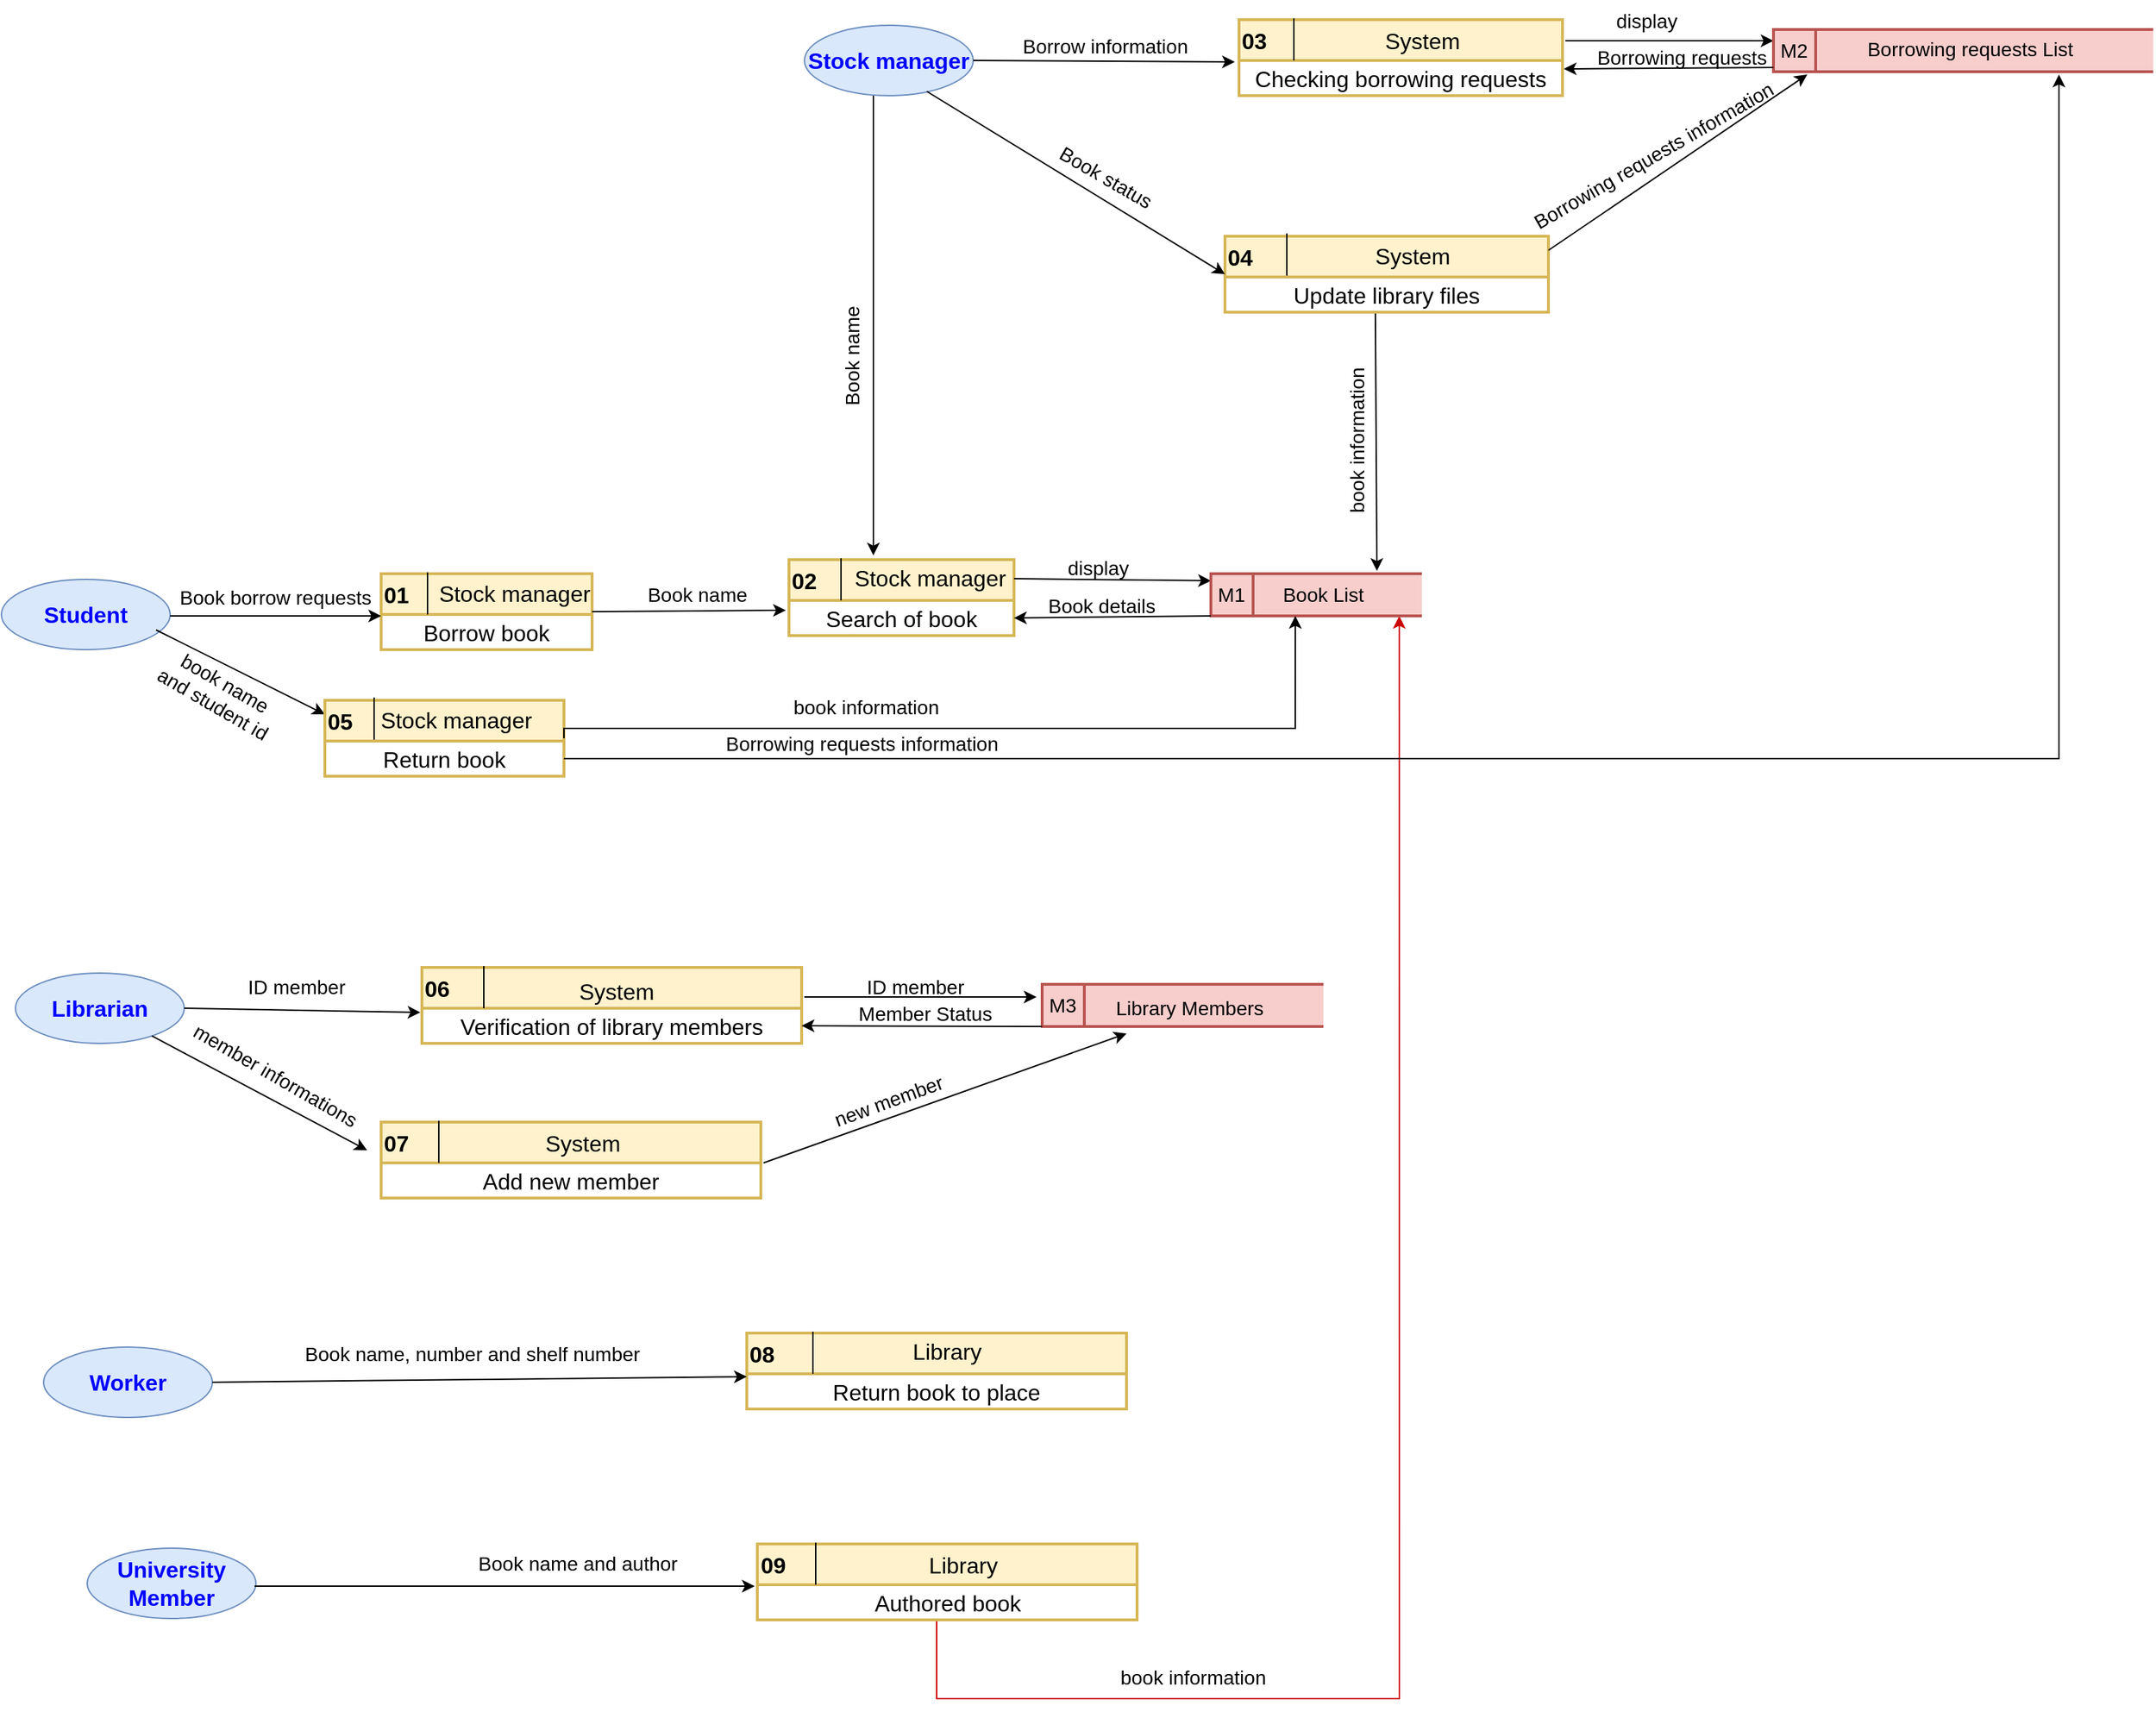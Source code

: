 <mxfile version="20.5.0" type="github">
  <diagram id="Cb4N7uoWFa2x06rsVJqx" name="Page-1">
    <mxGraphModel dx="1038" dy="1636" grid="1" gridSize="10" guides="1" tooltips="1" connect="1" arrows="1" fold="1" page="1" pageScale="1" pageWidth="850" pageHeight="1100" math="0" shadow="0">
      <root>
        <mxCell id="0" />
        <mxCell id="1" parent="0" />
        <mxCell id="afhZ0WOHf5EVJc9XDG2J-1" value="" style="endArrow=classic;html=1;rounded=0;fontSize=14;fontColor=#000000;exitX=0.5;exitY=1;exitDx=0;exitDy=0;entryX=0.893;entryY=1;entryDx=0;entryDy=0;entryPerimeter=0;edgeStyle=orthogonalEdgeStyle;strokeColor=#CC0000;" edge="1" parent="1" source="afhZ0WOHf5EVJc9XDG2J-70" target="afhZ0WOHf5EVJc9XDG2J-21">
          <mxGeometry width="50" height="50" relative="1" as="geometry">
            <mxPoint x="780" y="910" as="sourcePoint" />
            <mxPoint x="830" y="860" as="targetPoint" />
            <Array as="points">
              <mxPoint x="685" y="880" />
              <mxPoint x="1014" y="880" />
            </Array>
          </mxGeometry>
        </mxCell>
        <mxCell id="afhZ0WOHf5EVJc9XDG2J-2" value="&lt;b&gt;&lt;font style=&quot;font-size: 16px;&quot; color=&quot;#0000FF&quot;&gt;Student&lt;/font&gt;&lt;/b&gt;" style="ellipse;whiteSpace=wrap;html=1;fillColor=#dae8fc;strokeColor=#6c8ebf;" vertex="1" parent="1">
          <mxGeometry x="20" y="84" width="120" height="50" as="geometry" />
        </mxCell>
        <mxCell id="afhZ0WOHf5EVJc9XDG2J-3" value="&lt;b&gt;&lt;font style=&quot;font-size: 16px;&quot; color=&quot;#0000FF&quot;&gt;Stock manager&lt;/font&gt;&lt;/b&gt;" style="ellipse;whiteSpace=wrap;html=1;fillColor=#dae8fc;strokeColor=#6c8ebf;" vertex="1" parent="1">
          <mxGeometry x="591" y="-310" width="120" height="50" as="geometry" />
        </mxCell>
        <mxCell id="afhZ0WOHf5EVJc9XDG2J-4" value="&lt;b&gt;&lt;font style=&quot;font-size: 16px;&quot; color=&quot;#0000FF&quot;&gt;University Member&lt;/font&gt;&lt;/b&gt;" style="ellipse;whiteSpace=wrap;html=1;fillColor=#dae8fc;strokeColor=#6c8ebf;" vertex="1" parent="1">
          <mxGeometry x="81" y="773" width="120" height="50" as="geometry" />
        </mxCell>
        <mxCell id="afhZ0WOHf5EVJc9XDG2J-5" value="&lt;b&gt;&lt;font style=&quot;font-size: 16px;&quot; color=&quot;#0000FF&quot;&gt;Librarian&lt;/font&gt;&lt;/b&gt;" style="ellipse;whiteSpace=wrap;html=1;fillColor=#dae8fc;strokeColor=#6c8ebf;" vertex="1" parent="1">
          <mxGeometry x="30" y="364" width="120" height="50" as="geometry" />
        </mxCell>
        <mxCell id="afhZ0WOHf5EVJc9XDG2J-6" value="&lt;b&gt;&lt;font style=&quot;font-size: 16px;&quot; color=&quot;#0000FF&quot;&gt;Worker&lt;br&gt;&lt;/font&gt;&lt;/b&gt;" style="ellipse;whiteSpace=wrap;html=1;fillColor=#dae8fc;strokeColor=#6c8ebf;" vertex="1" parent="1">
          <mxGeometry x="50" y="630" width="120" height="50" as="geometry" />
        </mxCell>
        <mxCell id="afhZ0WOHf5EVJc9XDG2J-7" value="&lt;div align=&quot;left&quot;&gt;01&lt;/div&gt;" style="swimlane;fontStyle=1;align=left;verticalAlign=middle;childLayout=stackLayout;horizontal=1;startSize=29;horizontalStack=0;resizeParent=1;resizeParentMax=0;resizeLast=0;collapsible=0;marginBottom=0;html=1;fontSize=16;strokeWidth=2;fillColor=#fff2cc;strokeColor=#d6b656;" vertex="1" parent="1">
          <mxGeometry x="290" y="80" width="150" height="54" as="geometry" />
        </mxCell>
        <mxCell id="afhZ0WOHf5EVJc9XDG2J-8" value="&lt;div&gt;&lt;font color=&quot;#000000&quot;&gt;Borrow book&lt;/font&gt;&lt;/div&gt;" style="text;html=1;strokeColor=none;fillColor=none;align=center;verticalAlign=middle;spacingLeft=4;spacingRight=4;overflow=hidden;rotatable=0;points=[[0,0.5],[1,0.5]];portConstraint=eastwest;fontSize=16;fontColor=#0000FF;" vertex="1" parent="afhZ0WOHf5EVJc9XDG2J-7">
          <mxGeometry y="29" width="150" height="25" as="geometry" />
        </mxCell>
        <mxCell id="afhZ0WOHf5EVJc9XDG2J-9" value="" style="endArrow=classic;html=1;rounded=0;fontSize=16;fontColor=#0000FF;" edge="1" parent="1">
          <mxGeometry width="50" height="50" relative="1" as="geometry">
            <mxPoint x="140" y="110" as="sourcePoint" />
            <mxPoint x="290" y="110" as="targetPoint" />
          </mxGeometry>
        </mxCell>
        <mxCell id="afhZ0WOHf5EVJc9XDG2J-10" value="Book borrow requests" style="text;html=1;strokeColor=none;fillColor=none;align=center;verticalAlign=middle;whiteSpace=wrap;rounded=0;strokeWidth=2;fontSize=14;fontColor=#000000;" vertex="1" parent="1">
          <mxGeometry x="130" y="82" width="170" height="30" as="geometry" />
        </mxCell>
        <mxCell id="afhZ0WOHf5EVJc9XDG2J-11" value="" style="endArrow=classic;html=1;rounded=0;fontSize=14;fontColor=#000000;" edge="1" parent="1">
          <mxGeometry width="50" height="50" relative="1" as="geometry">
            <mxPoint x="130" y="120" as="sourcePoint" />
            <mxPoint x="250" y="180" as="targetPoint" />
          </mxGeometry>
        </mxCell>
        <mxCell id="afhZ0WOHf5EVJc9XDG2J-12" value="&lt;div align=&quot;left&quot;&gt;05&lt;/div&gt;" style="swimlane;fontStyle=1;align=left;verticalAlign=middle;childLayout=stackLayout;horizontal=1;startSize=29;horizontalStack=0;resizeParent=1;resizeParentMax=0;resizeLast=0;collapsible=0;marginBottom=0;html=1;fontSize=16;strokeWidth=2;fillColor=#fff2cc;strokeColor=#d6b656;" vertex="1" parent="1">
          <mxGeometry x="250" y="170" width="170" height="54" as="geometry" />
        </mxCell>
        <mxCell id="afhZ0WOHf5EVJc9XDG2J-13" value="&lt;div&gt;&lt;font color=&quot;#000000&quot;&gt;Return book&lt;/font&gt;&lt;/div&gt;" style="text;html=1;strokeColor=none;fillColor=none;align=center;verticalAlign=middle;spacingLeft=4;spacingRight=4;overflow=hidden;rotatable=0;points=[[0,0.5],[1,0.5]];portConstraint=eastwest;fontSize=16;fontColor=#0000FF;" vertex="1" parent="afhZ0WOHf5EVJc9XDG2J-12">
          <mxGeometry y="29" width="170" height="25" as="geometry" />
        </mxCell>
        <mxCell id="afhZ0WOHf5EVJc9XDG2J-14" value="&lt;div align=&quot;left&quot;&gt;02&lt;/div&gt;" style="swimlane;fontStyle=1;align=left;verticalAlign=middle;childLayout=stackLayout;horizontal=1;startSize=29;horizontalStack=0;resizeParent=1;resizeParentMax=0;resizeLast=0;collapsible=0;marginBottom=0;html=1;fontSize=16;strokeWidth=2;fillColor=#fff2cc;strokeColor=#d6b656;" vertex="1" parent="1">
          <mxGeometry x="580" y="70" width="160" height="54" as="geometry" />
        </mxCell>
        <mxCell id="afhZ0WOHf5EVJc9XDG2J-15" value="&lt;div&gt;&lt;font color=&quot;#000000&quot;&gt;Search of book&lt;/font&gt;&lt;/div&gt;" style="text;html=1;strokeColor=none;fillColor=none;align=center;verticalAlign=middle;spacingLeft=4;spacingRight=4;overflow=hidden;rotatable=0;points=[[0,0.5],[1,0.5]];portConstraint=eastwest;fontSize=16;fontColor=#0000FF;" vertex="1" parent="afhZ0WOHf5EVJc9XDG2J-14">
          <mxGeometry y="29" width="160" height="25" as="geometry" />
        </mxCell>
        <mxCell id="afhZ0WOHf5EVJc9XDG2J-16" value="" style="endArrow=classic;html=1;rounded=0;fontSize=14;fontColor=#000000;entryX=-0.014;entryY=0.28;entryDx=0;entryDy=0;exitX=1;exitY=0.5;exitDx=0;exitDy=0;entryPerimeter=0;" edge="1" parent="1" source="afhZ0WOHf5EVJc9XDG2J-7" target="afhZ0WOHf5EVJc9XDG2J-15">
          <mxGeometry width="50" height="50" relative="1" as="geometry">
            <mxPoint x="440" y="120" as="sourcePoint" />
            <mxPoint x="490" y="70" as="targetPoint" />
          </mxGeometry>
        </mxCell>
        <mxCell id="afhZ0WOHf5EVJc9XDG2J-17" value="Book name" style="text;html=1;strokeColor=none;fillColor=none;align=center;verticalAlign=middle;whiteSpace=wrap;rounded=0;strokeWidth=2;fontSize=14;fontColor=#000000;" vertex="1" parent="1">
          <mxGeometry x="470" y="80" width="90" height="30" as="geometry" />
        </mxCell>
        <mxCell id="afhZ0WOHf5EVJc9XDG2J-18" value="" style="endArrow=classic;html=1;rounded=0;fontSize=14;fontColor=#000000;entryX=0.2;entryY=-0.033;entryDx=0;entryDy=0;entryPerimeter=0;" edge="1" parent="1" target="afhZ0WOHf5EVJc9XDG2J-85">
          <mxGeometry width="50" height="50" relative="1" as="geometry">
            <mxPoint x="640" y="-260" as="sourcePoint" />
            <mxPoint x="480" y="-20" as="targetPoint" />
          </mxGeometry>
        </mxCell>
        <mxCell id="afhZ0WOHf5EVJc9XDG2J-19" value="" style="endArrow=classic;html=1;rounded=0;fontSize=14;fontColor=#000000;entryX=0;entryY=0.5;entryDx=0;entryDy=0;exitX=1;exitY=0.25;exitDx=0;exitDy=0;" edge="1" parent="1" source="afhZ0WOHf5EVJc9XDG2J-14">
          <mxGeometry width="50" height="50" relative="1" as="geometry">
            <mxPoint x="720" y="87" as="sourcePoint" />
            <mxPoint x="880" y="85" as="targetPoint" />
          </mxGeometry>
        </mxCell>
        <mxCell id="afhZ0WOHf5EVJc9XDG2J-20" value="Book name" style="text;html=1;strokeColor=none;fillColor=none;align=center;verticalAlign=middle;whiteSpace=wrap;rounded=0;strokeWidth=2;fontSize=14;fontColor=#000000;rotation=-90;" vertex="1" parent="1">
          <mxGeometry x="580" y="-90" width="90" height="30" as="geometry" />
        </mxCell>
        <mxCell id="afhZ0WOHf5EVJc9XDG2J-21" value="M1" style="html=1;dashed=0;whitespace=wrap;shape=mxgraph.dfd.dataStoreID;align=left;spacingLeft=3;points=[[0,0],[0.5,0],[1,0],[0,0.5],[1,0.5],[0,1],[0.5,1],[1,1]];strokeWidth=2;fontSize=14;fillColor=#f8cecc;strokeColor=#b85450;" vertex="1" parent="1">
          <mxGeometry x="880" y="80" width="150" height="30" as="geometry" />
        </mxCell>
        <mxCell id="afhZ0WOHf5EVJc9XDG2J-22" value="Book List" style="text;html=1;strokeColor=none;fillColor=none;align=center;verticalAlign=middle;whiteSpace=wrap;rounded=0;strokeWidth=2;fontSize=14;fontColor=#000000;" vertex="1" parent="1">
          <mxGeometry x="930" y="80" width="60" height="30" as="geometry" />
        </mxCell>
        <mxCell id="afhZ0WOHf5EVJc9XDG2J-23" value="display" style="text;html=1;strokeColor=none;fillColor=none;align=center;verticalAlign=middle;whiteSpace=wrap;rounded=0;strokeWidth=2;fontSize=14;fontColor=#000000;" vertex="1" parent="1">
          <mxGeometry x="770" y="61" width="60" height="30" as="geometry" />
        </mxCell>
        <mxCell id="afhZ0WOHf5EVJc9XDG2J-24" value="book name and student id" style="text;html=1;strokeColor=none;fillColor=none;align=center;verticalAlign=middle;whiteSpace=wrap;rounded=0;strokeWidth=2;fontSize=14;fontColor=#000000;rotation=30;" vertex="1" parent="1">
          <mxGeometry x="130" y="150" width="90" height="30" as="geometry" />
        </mxCell>
        <mxCell id="afhZ0WOHf5EVJc9XDG2J-25" value="&lt;div align=&quot;left&quot;&gt;03&lt;/div&gt;" style="swimlane;fontStyle=1;align=left;verticalAlign=middle;childLayout=stackLayout;horizontal=1;startSize=29;horizontalStack=0;resizeParent=1;resizeParentMax=0;resizeLast=0;collapsible=0;marginBottom=0;html=1;fontSize=16;strokeWidth=2;fillColor=#fff2cc;strokeColor=#d6b656;" vertex="1" parent="1">
          <mxGeometry x="900" y="-314" width="230" height="54" as="geometry" />
        </mxCell>
        <mxCell id="afhZ0WOHf5EVJc9XDG2J-26" value="&lt;font color=&quot;#000000&quot;&gt;Checking borrowing requests&lt;/font&gt;" style="text;html=1;strokeColor=none;fillColor=none;align=center;verticalAlign=middle;spacingLeft=4;spacingRight=4;overflow=hidden;rotatable=0;points=[[0,0.5],[1,0.5]];portConstraint=eastwest;fontSize=16;fontColor=#0000FF;" vertex="1" parent="afhZ0WOHf5EVJc9XDG2J-25">
          <mxGeometry y="29" width="230" height="25" as="geometry" />
        </mxCell>
        <mxCell id="afhZ0WOHf5EVJc9XDG2J-27" value="" style="endArrow=none;html=1;rounded=0;" edge="1" parent="afhZ0WOHf5EVJc9XDG2J-25">
          <mxGeometry width="50" height="50" relative="1" as="geometry">
            <mxPoint x="39" y="29" as="sourcePoint" />
            <mxPoint x="39" y="-1" as="targetPoint" />
          </mxGeometry>
        </mxCell>
        <mxCell id="afhZ0WOHf5EVJc9XDG2J-28" value="" style="endArrow=classic;html=1;rounded=0;fontSize=14;fontColor=#000000;entryX=-0.013;entryY=0.04;entryDx=0;entryDy=0;exitX=1;exitY=0.5;exitDx=0;exitDy=0;entryPerimeter=0;" edge="1" parent="1" source="afhZ0WOHf5EVJc9XDG2J-3" target="afhZ0WOHf5EVJc9XDG2J-26">
          <mxGeometry width="50" height="50" relative="1" as="geometry">
            <mxPoint x="790" y="-240" as="sourcePoint" />
            <mxPoint x="840" y="-290" as="targetPoint" />
          </mxGeometry>
        </mxCell>
        <mxCell id="afhZ0WOHf5EVJc9XDG2J-29" value="Borrow information" style="text;html=1;strokeColor=none;fillColor=none;align=center;verticalAlign=middle;whiteSpace=wrap;rounded=0;strokeWidth=2;fontSize=14;fontColor=#000000;" vertex="1" parent="1">
          <mxGeometry x="720" y="-310" width="170" height="30" as="geometry" />
        </mxCell>
        <mxCell id="afhZ0WOHf5EVJc9XDG2J-30" value="" style="endArrow=classic;html=1;fontFamily=Helvetica;fontSize=14;fontColor=#000000;align=center;strokeColor=default;" edge="1" parent="1">
          <mxGeometry width="50" height="50" relative="1" as="geometry">
            <mxPoint x="1132.07" y="-299" as="sourcePoint" />
            <mxPoint x="1280" y="-299" as="targetPoint" />
          </mxGeometry>
        </mxCell>
        <mxCell id="afhZ0WOHf5EVJc9XDG2J-31" value="display" style="text;html=1;strokeColor=none;fillColor=none;align=center;verticalAlign=middle;whiteSpace=wrap;rounded=0;strokeWidth=2;fontSize=14;fontColor=#000000;" vertex="1" parent="1">
          <mxGeometry x="1160" y="-328" width="60" height="30" as="geometry" />
        </mxCell>
        <mxCell id="afhZ0WOHf5EVJc9XDG2J-32" value="M2" style="html=1;dashed=0;whitespace=wrap;shape=mxgraph.dfd.dataStoreID;align=left;spacingLeft=3;points=[[0,0],[0.5,0],[1,0],[0,0.5],[1,0.5],[0,1],[0.5,1],[1,1]];strokeWidth=2;fontSize=14;fillColor=#f8cecc;strokeColor=#b85450;" vertex="1" parent="1">
          <mxGeometry x="1280" y="-307" width="270" height="30" as="geometry" />
        </mxCell>
        <mxCell id="afhZ0WOHf5EVJc9XDG2J-33" value="&lt;font color=&quot;#000000&quot;&gt;Borrowing requests &lt;/font&gt;List" style="text;html=1;strokeColor=none;fillColor=none;align=center;verticalAlign=middle;whiteSpace=wrap;rounded=0;strokeWidth=2;fontSize=14;fontColor=#000000;" vertex="1" parent="1">
          <mxGeometry x="1330" y="-308" width="180" height="30" as="geometry" />
        </mxCell>
        <mxCell id="afhZ0WOHf5EVJc9XDG2J-34" value="&lt;div align=&quot;left&quot;&gt;04&lt;/div&gt;" style="swimlane;fontStyle=1;align=left;verticalAlign=middle;childLayout=stackLayout;horizontal=1;startSize=29;horizontalStack=0;resizeParent=1;resizeParentMax=0;resizeLast=0;collapsible=0;marginBottom=0;html=1;fontSize=16;strokeWidth=2;fillColor=#fff2cc;strokeColor=#d6b656;" vertex="1" parent="1">
          <mxGeometry x="890" y="-160" width="230" height="54" as="geometry" />
        </mxCell>
        <mxCell id="afhZ0WOHf5EVJc9XDG2J-35" value="&lt;font color=&quot;#000000&quot;&gt;Update library files&lt;/font&gt;" style="text;html=1;strokeColor=none;fillColor=none;align=center;verticalAlign=middle;spacingLeft=4;spacingRight=4;overflow=hidden;rotatable=0;points=[[0,0.5],[1,0.5]];portConstraint=eastwest;fontSize=16;fontColor=#0000FF;" vertex="1" parent="afhZ0WOHf5EVJc9XDG2J-34">
          <mxGeometry y="29" width="230" height="25" as="geometry" />
        </mxCell>
        <mxCell id="afhZ0WOHf5EVJc9XDG2J-36" value="" style="endArrow=classic;html=1;rounded=0;fontSize=14;fontColor=#000000;entryX=0;entryY=0.5;entryDx=0;entryDy=0;exitX=0.725;exitY=0.94;exitDx=0;exitDy=0;exitPerimeter=0;" edge="1" parent="1" source="afhZ0WOHf5EVJc9XDG2J-3" target="afhZ0WOHf5EVJc9XDG2J-34">
          <mxGeometry width="50" height="50" relative="1" as="geometry">
            <mxPoint x="780" y="-170" as="sourcePoint" />
            <mxPoint x="830" y="-220" as="targetPoint" />
          </mxGeometry>
        </mxCell>
        <mxCell id="afhZ0WOHf5EVJc9XDG2J-37" value="Book status " style="text;html=1;strokeColor=none;fillColor=none;align=center;verticalAlign=middle;whiteSpace=wrap;rounded=0;strokeWidth=2;fontSize=14;fontColor=#000000;rotation=30;" vertex="1" parent="1">
          <mxGeometry x="735.5" y="-217" width="139" height="30" as="geometry" />
        </mxCell>
        <mxCell id="afhZ0WOHf5EVJc9XDG2J-38" value="" style="endArrow=classic;html=1;rounded=0;fontSize=14;fontColor=#000000;entryX=0.089;entryY=1.067;entryDx=0;entryDy=0;entryPerimeter=0;" edge="1" parent="1" target="afhZ0WOHf5EVJc9XDG2J-32">
          <mxGeometry width="50" height="50" relative="1" as="geometry">
            <mxPoint x="1120" y="-150" as="sourcePoint" />
            <mxPoint x="1170" y="-200" as="targetPoint" />
          </mxGeometry>
        </mxCell>
        <mxCell id="afhZ0WOHf5EVJc9XDG2J-39" value="" style="endArrow=classic;html=1;rounded=0;fontSize=14;fontColor=#000000;exitX=0.465;exitY=1.04;exitDx=0;exitDy=0;exitPerimeter=0;entryX=0.787;entryY=-0.067;entryDx=0;entryDy=0;entryPerimeter=0;" edge="1" parent="1" source="afhZ0WOHf5EVJc9XDG2J-35" target="afhZ0WOHf5EVJc9XDG2J-21">
          <mxGeometry width="50" height="50" relative="1" as="geometry">
            <mxPoint x="840" as="sourcePoint" />
            <mxPoint x="890" y="-50" as="targetPoint" />
          </mxGeometry>
        </mxCell>
        <mxCell id="afhZ0WOHf5EVJc9XDG2J-40" value="&lt;font color=&quot;#000000&quot;&gt;Borrowing requests &lt;/font&gt;information " style="text;html=1;strokeColor=none;fillColor=none;align=center;verticalAlign=middle;whiteSpace=wrap;rounded=0;strokeWidth=2;fontSize=14;fontColor=#000000;rotation=-30;" vertex="1" parent="1">
          <mxGeometry x="1095.5" y="-237" width="197.5" height="40" as="geometry" />
        </mxCell>
        <mxCell id="afhZ0WOHf5EVJc9XDG2J-41" value="book information " style="text;html=1;strokeColor=none;fillColor=none;align=center;verticalAlign=middle;whiteSpace=wrap;rounded=0;strokeWidth=2;fontSize=14;fontColor=#000000;rotation=0;" vertex="1" parent="1">
          <mxGeometry x="570" y="160" width="130" height="30" as="geometry" />
        </mxCell>
        <mxCell id="afhZ0WOHf5EVJc9XDG2J-42" value="" style="endArrow=classic;html=1;rounded=0;fontSize=14;fontColor=#000000;entryX=1.004;entryY=0.24;entryDx=0;entryDy=0;entryPerimeter=0;" edge="1" parent="1" target="afhZ0WOHf5EVJc9XDG2J-26">
          <mxGeometry width="50" height="50" relative="1" as="geometry">
            <mxPoint x="1280" y="-280" as="sourcePoint" />
            <mxPoint x="1190" y="-270" as="targetPoint" />
          </mxGeometry>
        </mxCell>
        <mxCell id="afhZ0WOHf5EVJc9XDG2J-43" value="&lt;font color=&quot;#000000&quot;&gt;Borrowing request&lt;/font&gt;s" style="text;html=1;strokeColor=none;fillColor=none;align=center;verticalAlign=middle;whiteSpace=wrap;rounded=0;strokeWidth=2;fontSize=14;fontColor=#000000;" vertex="1" parent="1">
          <mxGeometry x="1140" y="-302" width="150" height="30" as="geometry" />
        </mxCell>
        <mxCell id="afhZ0WOHf5EVJc9XDG2J-44" value="" style="endArrow=classic;html=1;rounded=0;fontSize=14;fontColor=#000000;exitX=0;exitY=1;exitDx=0;exitDy=0;entryX=1;entryY=0.5;entryDx=0;entryDy=0;" edge="1" parent="1" source="afhZ0WOHf5EVJc9XDG2J-21" target="afhZ0WOHf5EVJc9XDG2J-15">
          <mxGeometry width="50" height="50" relative="1" as="geometry">
            <mxPoint x="750" y="180" as="sourcePoint" />
            <mxPoint x="800" y="130" as="targetPoint" />
          </mxGeometry>
        </mxCell>
        <mxCell id="afhZ0WOHf5EVJc9XDG2J-45" value="Book details" style="text;html=1;strokeColor=none;fillColor=none;align=center;verticalAlign=middle;whiteSpace=wrap;rounded=0;strokeWidth=2;fontSize=14;fontColor=#000000;" vertex="1" parent="1">
          <mxGeometry x="760" y="88" width="85" height="30" as="geometry" />
        </mxCell>
        <mxCell id="afhZ0WOHf5EVJc9XDG2J-46" value="" style="endArrow=classic;html=1;rounded=0;fontSize=14;fontColor=#000000;entryX=0.167;entryY=1;entryDx=0;entryDy=0;entryPerimeter=0;exitX=1;exitY=0.5;exitDx=0;exitDy=0;edgeStyle=orthogonalEdgeStyle;" edge="1" parent="1" source="afhZ0WOHf5EVJc9XDG2J-12" target="afhZ0WOHf5EVJc9XDG2J-22">
          <mxGeometry width="50" height="50" relative="1" as="geometry">
            <mxPoint x="400" y="230" as="sourcePoint" />
            <mxPoint x="940" y="120" as="targetPoint" />
            <Array as="points">
              <mxPoint x="420" y="190" />
              <mxPoint x="940" y="190" />
            </Array>
          </mxGeometry>
        </mxCell>
        <mxCell id="afhZ0WOHf5EVJc9XDG2J-47" value="book information " style="text;html=1;strokeColor=none;fillColor=none;align=center;verticalAlign=middle;whiteSpace=wrap;rounded=0;strokeWidth=2;fontSize=14;fontColor=#000000;rotation=-90;" vertex="1" parent="1">
          <mxGeometry x="919" y="-30" width="130" height="30" as="geometry" />
        </mxCell>
        <mxCell id="afhZ0WOHf5EVJc9XDG2J-48" value="" style="endArrow=classic;html=1;rounded=0;fontSize=14;fontColor=#000000;entryX=0.85;entryY=1.1;entryDx=0;entryDy=0;entryPerimeter=0;exitX=1;exitY=0.5;exitDx=0;exitDy=0;edgeStyle=orthogonalEdgeStyle;" edge="1" parent="1" source="afhZ0WOHf5EVJc9XDG2J-13" target="afhZ0WOHf5EVJc9XDG2J-33">
          <mxGeometry width="50" height="50" relative="1" as="geometry">
            <mxPoint x="560" y="290" as="sourcePoint" />
            <mxPoint x="610" y="240" as="targetPoint" />
          </mxGeometry>
        </mxCell>
        <mxCell id="afhZ0WOHf5EVJc9XDG2J-49" value="&lt;font color=&quot;#000000&quot;&gt;Borrowing requests &lt;/font&gt;information " style="text;html=1;strokeColor=none;fillColor=none;align=center;verticalAlign=middle;whiteSpace=wrap;rounded=0;strokeWidth=2;fontSize=14;fontColor=#000000;rotation=0;" vertex="1" parent="1">
          <mxGeometry x="447" y="186" width="370" height="30" as="geometry" />
        </mxCell>
        <mxCell id="afhZ0WOHf5EVJc9XDG2J-50" value="&lt;div align=&quot;left&quot;&gt;06&lt;/div&gt;" style="swimlane;fontStyle=1;align=left;verticalAlign=middle;childLayout=stackLayout;horizontal=1;startSize=29;horizontalStack=0;resizeParent=1;resizeParentMax=0;resizeLast=0;collapsible=0;marginBottom=0;html=1;fontSize=16;strokeWidth=2;fillColor=#fff2cc;strokeColor=#d6b656;" vertex="1" parent="1">
          <mxGeometry x="319" y="360" width="270" height="54" as="geometry" />
        </mxCell>
        <mxCell id="afhZ0WOHf5EVJc9XDG2J-51" value="&lt;font color=&quot;#000000&quot;&gt;Verification of library members&lt;/font&gt;" style="text;html=1;strokeColor=none;fillColor=none;align=center;verticalAlign=middle;spacingLeft=4;spacingRight=4;overflow=hidden;rotatable=0;points=[[0,0.5],[1,0.5]];portConstraint=eastwest;fontSize=16;fontColor=#0000FF;" vertex="1" parent="afhZ0WOHf5EVJc9XDG2J-50">
          <mxGeometry y="29" width="270" height="25" as="geometry" />
        </mxCell>
        <mxCell id="afhZ0WOHf5EVJc9XDG2J-52" value="" style="endArrow=classic;html=1;rounded=0;fontSize=14;fontColor=#000000;exitX=1;exitY=0.5;exitDx=0;exitDy=0;entryX=-0.004;entryY=0.12;entryDx=0;entryDy=0;entryPerimeter=0;" edge="1" parent="1" source="afhZ0WOHf5EVJc9XDG2J-5" target="afhZ0WOHf5EVJc9XDG2J-51">
          <mxGeometry width="50" height="50" relative="1" as="geometry">
            <mxPoint x="190" y="410" as="sourcePoint" />
            <mxPoint x="310" y="390" as="targetPoint" />
          </mxGeometry>
        </mxCell>
        <mxCell id="afhZ0WOHf5EVJc9XDG2J-53" value="&lt;font color=&quot;#000000&quot;&gt;ID member&lt;/font&gt;" style="text;html=1;strokeColor=none;fillColor=none;align=center;verticalAlign=middle;whiteSpace=wrap;rounded=0;strokeWidth=2;fontSize=14;fontColor=#000000;" vertex="1" parent="1">
          <mxGeometry x="170" y="359" width="120" height="30" as="geometry" />
        </mxCell>
        <mxCell id="afhZ0WOHf5EVJc9XDG2J-54" value="&lt;div align=&quot;left&quot;&gt;M3&lt;/div&gt;" style="html=1;dashed=0;whitespace=wrap;shape=mxgraph.dfd.dataStoreID;align=left;spacingLeft=3;points=[[0,0],[0.5,0],[1,0],[0,0.5],[1,0.5],[0,1],[0.5,1],[1,1]];strokeWidth=2;fontSize=14;fillColor=#f8cecc;strokeColor=#b85450;" vertex="1" parent="1">
          <mxGeometry x="760" y="372" width="200" height="30" as="geometry" />
        </mxCell>
        <mxCell id="afhZ0WOHf5EVJc9XDG2J-55" value="&lt;font color=&quot;#000000&quot;&gt;Library Members&lt;/font&gt;" style="text;html=1;strokeColor=none;fillColor=none;align=center;verticalAlign=middle;whiteSpace=wrap;rounded=0;strokeWidth=2;fontSize=14;fontColor=#000000;" vertex="1" parent="1">
          <mxGeometry x="790" y="374" width="150" height="30" as="geometry" />
        </mxCell>
        <mxCell id="afhZ0WOHf5EVJc9XDG2J-56" value="" style="endArrow=classic;html=1;rounded=0;fontSize=14;fontColor=#000000;entryX=-0.02;entryY=0.3;entryDx=0;entryDy=0;entryPerimeter=0;exitX=1.007;exitY=0.389;exitDx=0;exitDy=0;exitPerimeter=0;" edge="1" parent="1" source="afhZ0WOHf5EVJc9XDG2J-50" target="afhZ0WOHf5EVJc9XDG2J-54">
          <mxGeometry width="50" height="50" relative="1" as="geometry">
            <mxPoint x="650" y="420" as="sourcePoint" />
            <mxPoint x="700" y="370" as="targetPoint" />
          </mxGeometry>
        </mxCell>
        <mxCell id="afhZ0WOHf5EVJc9XDG2J-57" value="&lt;font color=&quot;#000000&quot;&gt;ID member&lt;/font&gt;" style="text;html=1;strokeColor=none;fillColor=none;align=center;verticalAlign=middle;whiteSpace=wrap;rounded=0;strokeWidth=2;fontSize=14;fontColor=#000000;" vertex="1" parent="1">
          <mxGeometry x="610" y="359" width="120" height="30" as="geometry" />
        </mxCell>
        <mxCell id="afhZ0WOHf5EVJc9XDG2J-58" value="" style="endArrow=classic;html=1;rounded=0;fontSize=14;fontColor=#000000;exitX=0;exitY=1;exitDx=0;exitDy=0;entryX=1;entryY=0.5;entryDx=0;entryDy=0;" edge="1" parent="1" source="afhZ0WOHf5EVJc9XDG2J-54" target="afhZ0WOHf5EVJc9XDG2J-51">
          <mxGeometry width="50" height="50" relative="1" as="geometry">
            <mxPoint x="630" y="470" as="sourcePoint" />
            <mxPoint x="680" y="420" as="targetPoint" />
          </mxGeometry>
        </mxCell>
        <mxCell id="afhZ0WOHf5EVJc9XDG2J-59" value="Member Status" style="text;html=1;strokeColor=none;fillColor=none;align=center;verticalAlign=middle;whiteSpace=wrap;rounded=0;strokeWidth=2;fontSize=14;fontColor=#000000;" vertex="1" parent="1">
          <mxGeometry x="572" y="378" width="210" height="30" as="geometry" />
        </mxCell>
        <mxCell id="afhZ0WOHf5EVJc9XDG2J-60" value="" style="endArrow=classic;html=1;rounded=0;fontSize=14;fontColor=#000000;" edge="1" parent="1" source="afhZ0WOHf5EVJc9XDG2J-5">
          <mxGeometry width="50" height="50" relative="1" as="geometry">
            <mxPoint x="230" y="520" as="sourcePoint" />
            <mxPoint x="280" y="490" as="targetPoint" />
          </mxGeometry>
        </mxCell>
        <mxCell id="afhZ0WOHf5EVJc9XDG2J-61" value="member informations" style="text;html=1;strokeColor=none;fillColor=none;align=center;verticalAlign=middle;whiteSpace=wrap;rounded=0;strokeWidth=2;fontSize=14;fontColor=#000000;rotation=30;" vertex="1" parent="1">
          <mxGeometry x="130" y="422" width="170" height="30" as="geometry" />
        </mxCell>
        <mxCell id="afhZ0WOHf5EVJc9XDG2J-62" value="&lt;div align=&quot;left&quot;&gt;07&lt;/div&gt;" style="swimlane;fontStyle=1;align=left;verticalAlign=middle;childLayout=stackLayout;horizontal=1;startSize=29;horizontalStack=0;resizeParent=1;resizeParentMax=0;resizeLast=0;collapsible=0;marginBottom=0;html=1;fontSize=16;strokeWidth=2;fillColor=#fff2cc;strokeColor=#d6b656;" vertex="1" parent="1">
          <mxGeometry x="290" y="470" width="270" height="54" as="geometry" />
        </mxCell>
        <mxCell id="afhZ0WOHf5EVJc9XDG2J-63" value="&lt;font color=&quot;#000000&quot;&gt;Add new member&lt;/font&gt;" style="text;html=1;strokeColor=none;fillColor=none;align=center;verticalAlign=middle;spacingLeft=4;spacingRight=4;overflow=hidden;rotatable=0;points=[[0,0.5],[1,0.5]];portConstraint=eastwest;fontSize=16;fontColor=#0000FF;" vertex="1" parent="afhZ0WOHf5EVJc9XDG2J-62">
          <mxGeometry y="29" width="270" height="25" as="geometry" />
        </mxCell>
        <mxCell id="afhZ0WOHf5EVJc9XDG2J-64" value="" style="endArrow=classic;html=1;rounded=0;fontSize=14;fontColor=#000000;entryX=0.2;entryY=1.1;entryDx=0;entryDy=0;entryPerimeter=0;exitX=1.007;exitY=0;exitDx=0;exitDy=0;exitPerimeter=0;" edge="1" parent="1" source="afhZ0WOHf5EVJc9XDG2J-63" target="afhZ0WOHf5EVJc9XDG2J-55">
          <mxGeometry width="50" height="50" relative="1" as="geometry">
            <mxPoint x="570" y="520" as="sourcePoint" />
            <mxPoint x="620" y="470" as="targetPoint" />
          </mxGeometry>
        </mxCell>
        <mxCell id="afhZ0WOHf5EVJc9XDG2J-65" value="&lt;font color=&quot;#000000&quot;&gt;new member&lt;/font&gt;" style="text;html=1;strokeColor=none;fillColor=none;align=center;verticalAlign=middle;whiteSpace=wrap;rounded=0;strokeWidth=2;fontSize=14;fontColor=#000000;rotation=-20;" vertex="1" parent="1">
          <mxGeometry x="554" y="440" width="194" height="30" as="geometry" />
        </mxCell>
        <mxCell id="afhZ0WOHf5EVJc9XDG2J-66" value="&lt;div align=&quot;left&quot;&gt;08&lt;/div&gt;" style="swimlane;fontStyle=1;align=left;verticalAlign=middle;childLayout=stackLayout;horizontal=1;startSize=29;horizontalStack=0;resizeParent=1;resizeParentMax=0;resizeLast=0;collapsible=0;marginBottom=0;html=1;fontSize=16;strokeWidth=2;fillColor=#fff2cc;strokeColor=#d6b656;" vertex="1" parent="1">
          <mxGeometry x="550" y="620" width="270" height="54" as="geometry" />
        </mxCell>
        <mxCell id="afhZ0WOHf5EVJc9XDG2J-67" value="&lt;font color=&quot;#000000&quot;&gt;Return book to place&lt;/font&gt;" style="text;html=1;strokeColor=none;fillColor=none;align=center;verticalAlign=middle;spacingLeft=4;spacingRight=4;overflow=hidden;rotatable=0;points=[[0,0.5],[1,0.5]];portConstraint=eastwest;fontSize=16;fontColor=#0000FF;" vertex="1" parent="afhZ0WOHf5EVJc9XDG2J-66">
          <mxGeometry y="29" width="270" height="25" as="geometry" />
        </mxCell>
        <mxCell id="afhZ0WOHf5EVJc9XDG2J-68" value="" style="endArrow=classic;html=1;rounded=0;fontSize=14;fontColor=#000000;entryX=0;entryY=0.08;entryDx=0;entryDy=0;entryPerimeter=0;exitX=1;exitY=0.5;exitDx=0;exitDy=0;" edge="1" parent="1" source="afhZ0WOHf5EVJc9XDG2J-6" target="afhZ0WOHf5EVJc9XDG2J-67">
          <mxGeometry width="50" height="50" relative="1" as="geometry">
            <mxPoint x="180" y="690" as="sourcePoint" />
            <mxPoint x="230" y="640" as="targetPoint" />
          </mxGeometry>
        </mxCell>
        <mxCell id="afhZ0WOHf5EVJc9XDG2J-69" value="Book name, number and shelf number" style="text;html=1;strokeColor=none;fillColor=none;align=center;verticalAlign=middle;whiteSpace=wrap;rounded=0;strokeWidth=2;fontSize=14;fontColor=#000000;" vertex="1" parent="1">
          <mxGeometry x="210" y="620" width="290" height="30" as="geometry" />
        </mxCell>
        <mxCell id="afhZ0WOHf5EVJc9XDG2J-70" value="&lt;div align=&quot;left&quot;&gt;09&lt;/div&gt;" style="swimlane;fontStyle=1;align=left;verticalAlign=middle;childLayout=stackLayout;horizontal=1;startSize=29;horizontalStack=0;resizeParent=1;resizeParentMax=0;resizeLast=0;collapsible=0;marginBottom=0;html=1;fontSize=16;strokeWidth=2;fillColor=#fff2cc;strokeColor=#d6b656;" vertex="1" parent="1">
          <mxGeometry x="557.5" y="770" width="270" height="54" as="geometry" />
        </mxCell>
        <mxCell id="afhZ0WOHf5EVJc9XDG2J-71" value="&lt;font color=&quot;#000000&quot;&gt;Authored book&lt;/font&gt;" style="text;html=1;strokeColor=none;fillColor=none;align=center;verticalAlign=middle;spacingLeft=4;spacingRight=4;overflow=hidden;rotatable=0;points=[[0,0.5],[1,0.5]];portConstraint=eastwest;fontSize=16;fontColor=#0000FF;" vertex="1" parent="afhZ0WOHf5EVJc9XDG2J-70">
          <mxGeometry y="29" width="270" height="25" as="geometry" />
        </mxCell>
        <mxCell id="afhZ0WOHf5EVJc9XDG2J-72" value="" style="endArrow=classic;html=1;rounded=0;fontSize=14;fontColor=#000000;entryX=-0.007;entryY=0.04;entryDx=0;entryDy=0;entryPerimeter=0;" edge="1" parent="1" target="afhZ0WOHf5EVJc9XDG2J-71">
          <mxGeometry width="50" height="50" relative="1" as="geometry">
            <mxPoint x="200" y="800" as="sourcePoint" />
            <mxPoint x="420" y="800" as="targetPoint" />
          </mxGeometry>
        </mxCell>
        <mxCell id="afhZ0WOHf5EVJc9XDG2J-73" value="Book name and author" style="text;html=1;strokeColor=none;fillColor=none;align=center;verticalAlign=middle;whiteSpace=wrap;rounded=0;strokeWidth=2;fontSize=14;fontColor=#000000;" vertex="1" parent="1">
          <mxGeometry x="340" y="769" width="180" height="30" as="geometry" />
        </mxCell>
        <mxCell id="afhZ0WOHf5EVJc9XDG2J-74" value="book information " style="text;html=1;strokeColor=none;fillColor=none;align=center;verticalAlign=middle;whiteSpace=wrap;rounded=0;strokeWidth=2;fontSize=14;fontColor=#000000;" vertex="1" parent="1">
          <mxGeometry x="790" y="850" width="155" height="30" as="geometry" />
        </mxCell>
        <mxCell id="afhZ0WOHf5EVJc9XDG2J-75" value="" style="endArrow=none;html=1;rounded=0;" edge="1" parent="1">
          <mxGeometry width="50" height="50" relative="1" as="geometry">
            <mxPoint x="934" y="-132" as="sourcePoint" />
            <mxPoint x="934" y="-162" as="targetPoint" />
          </mxGeometry>
        </mxCell>
        <mxCell id="afhZ0WOHf5EVJc9XDG2J-76" value="" style="endArrow=none;html=1;rounded=0;" edge="1" parent="1">
          <mxGeometry width="50" height="50" relative="1" as="geometry">
            <mxPoint x="363" y="389" as="sourcePoint" />
            <mxPoint x="363" y="359" as="targetPoint" />
          </mxGeometry>
        </mxCell>
        <mxCell id="afhZ0WOHf5EVJc9XDG2J-77" value="" style="endArrow=none;html=1;rounded=0;" edge="1" parent="1">
          <mxGeometry width="50" height="50" relative="1" as="geometry">
            <mxPoint x="331" y="499" as="sourcePoint" />
            <mxPoint x="331" y="469" as="targetPoint" />
          </mxGeometry>
        </mxCell>
        <mxCell id="afhZ0WOHf5EVJc9XDG2J-78" value="" style="endArrow=none;html=1;rounded=0;" edge="1" parent="1">
          <mxGeometry width="50" height="50" relative="1" as="geometry">
            <mxPoint x="597" y="649" as="sourcePoint" />
            <mxPoint x="597" y="619" as="targetPoint" />
          </mxGeometry>
        </mxCell>
        <mxCell id="afhZ0WOHf5EVJc9XDG2J-79" value="" style="endArrow=none;html=1;rounded=0;" edge="1" parent="1">
          <mxGeometry width="50" height="50" relative="1" as="geometry">
            <mxPoint x="599" y="799" as="sourcePoint" />
            <mxPoint x="599" y="769" as="targetPoint" />
          </mxGeometry>
        </mxCell>
        <mxCell id="afhZ0WOHf5EVJc9XDG2J-80" value="" style="endArrow=none;html=1;rounded=0;" edge="1" parent="1">
          <mxGeometry width="50" height="50" relative="1" as="geometry">
            <mxPoint x="285" y="198" as="sourcePoint" />
            <mxPoint x="285" y="168" as="targetPoint" />
          </mxGeometry>
        </mxCell>
        <mxCell id="afhZ0WOHf5EVJc9XDG2J-81" value="" style="endArrow=none;html=1;rounded=0;" edge="1" parent="1">
          <mxGeometry width="50" height="50" relative="1" as="geometry">
            <mxPoint x="617" y="99" as="sourcePoint" />
            <mxPoint x="617" y="69" as="targetPoint" />
          </mxGeometry>
        </mxCell>
        <mxCell id="afhZ0WOHf5EVJc9XDG2J-82" value="" style="endArrow=none;html=1;rounded=0;" edge="1" parent="1">
          <mxGeometry width="50" height="50" relative="1" as="geometry">
            <mxPoint x="323" y="109" as="sourcePoint" />
            <mxPoint x="323" y="79" as="targetPoint" />
          </mxGeometry>
        </mxCell>
        <mxCell id="afhZ0WOHf5EVJc9XDG2J-83" value="&lt;font style=&quot;font-size: 16px;&quot;&gt;System&lt;br&gt;&lt;/font&gt;" style="text;html=1;strokeColor=none;fillColor=none;align=center;verticalAlign=middle;whiteSpace=wrap;rounded=0;" vertex="1" parent="1">
          <mxGeometry x="963" y="-314" width="135" height="30" as="geometry" />
        </mxCell>
        <mxCell id="afhZ0WOHf5EVJc9XDG2J-84" value="&lt;font style=&quot;font-size: 16px;&quot;&gt;System&lt;br&gt;&lt;/font&gt;" style="text;html=1;strokeColor=none;fillColor=none;align=center;verticalAlign=middle;whiteSpace=wrap;rounded=0;" vertex="1" parent="1">
          <mxGeometry x="956" y="-161" width="135" height="30" as="geometry" />
        </mxCell>
        <mxCell id="afhZ0WOHf5EVJc9XDG2J-85" value="&lt;font style=&quot;font-size: 16px;&quot;&gt;Stock manager&lt;/font&gt;" style="text;html=1;strokeColor=none;fillColor=none;align=center;verticalAlign=middle;whiteSpace=wrap;rounded=0;" vertex="1" parent="1">
          <mxGeometry x="613" y="68" width="135" height="30" as="geometry" />
        </mxCell>
        <mxCell id="afhZ0WOHf5EVJc9XDG2J-86" value="&lt;font style=&quot;font-size: 16px;&quot;&gt;Stock manager&lt;/font&gt;" style="text;html=1;strokeColor=none;fillColor=none;align=center;verticalAlign=middle;whiteSpace=wrap;rounded=0;" vertex="1" parent="1">
          <mxGeometry x="310" y="79" width="150" height="30" as="geometry" />
        </mxCell>
        <mxCell id="afhZ0WOHf5EVJc9XDG2J-87" value="&lt;font style=&quot;font-size: 16px;&quot;&gt;Stock manager&lt;/font&gt;" style="text;html=1;strokeColor=none;fillColor=none;align=center;verticalAlign=middle;whiteSpace=wrap;rounded=0;" vertex="1" parent="1">
          <mxGeometry x="276" y="169" width="135" height="30" as="geometry" />
        </mxCell>
        <mxCell id="afhZ0WOHf5EVJc9XDG2J-88" value="&lt;font style=&quot;font-size: 16px;&quot;&gt;System&lt;br&gt;&lt;/font&gt;" style="text;html=1;strokeColor=none;fillColor=none;align=center;verticalAlign=middle;whiteSpace=wrap;rounded=0;" vertex="1" parent="1">
          <mxGeometry x="390" y="362" width="135" height="30" as="geometry" />
        </mxCell>
        <mxCell id="afhZ0WOHf5EVJc9XDG2J-89" value="&lt;font style=&quot;font-size: 16px;&quot;&gt;System&lt;br&gt;&lt;/font&gt;" style="text;html=1;strokeColor=none;fillColor=none;align=center;verticalAlign=middle;whiteSpace=wrap;rounded=0;" vertex="1" parent="1">
          <mxGeometry x="366" y="470" width="135" height="30" as="geometry" />
        </mxCell>
        <mxCell id="afhZ0WOHf5EVJc9XDG2J-90" value="&lt;font style=&quot;font-size: 16px;&quot;&gt;Library&lt;br&gt;&lt;/font&gt;" style="text;html=1;strokeColor=none;fillColor=none;align=center;verticalAlign=middle;whiteSpace=wrap;rounded=0;" vertex="1" parent="1">
          <mxGeometry x="625" y="618" width="135" height="30" as="geometry" />
        </mxCell>
        <mxCell id="afhZ0WOHf5EVJc9XDG2J-93" value="&lt;font style=&quot;font-size: 16px;&quot;&gt;Library&lt;br&gt;&lt;/font&gt;" style="text;html=1;strokeColor=none;fillColor=none;align=center;verticalAlign=middle;whiteSpace=wrap;rounded=0;fontColor=#000000;" vertex="1" parent="1">
          <mxGeometry x="621" y="770" width="166" height="30" as="geometry" />
        </mxCell>
      </root>
    </mxGraphModel>
  </diagram>
</mxfile>
